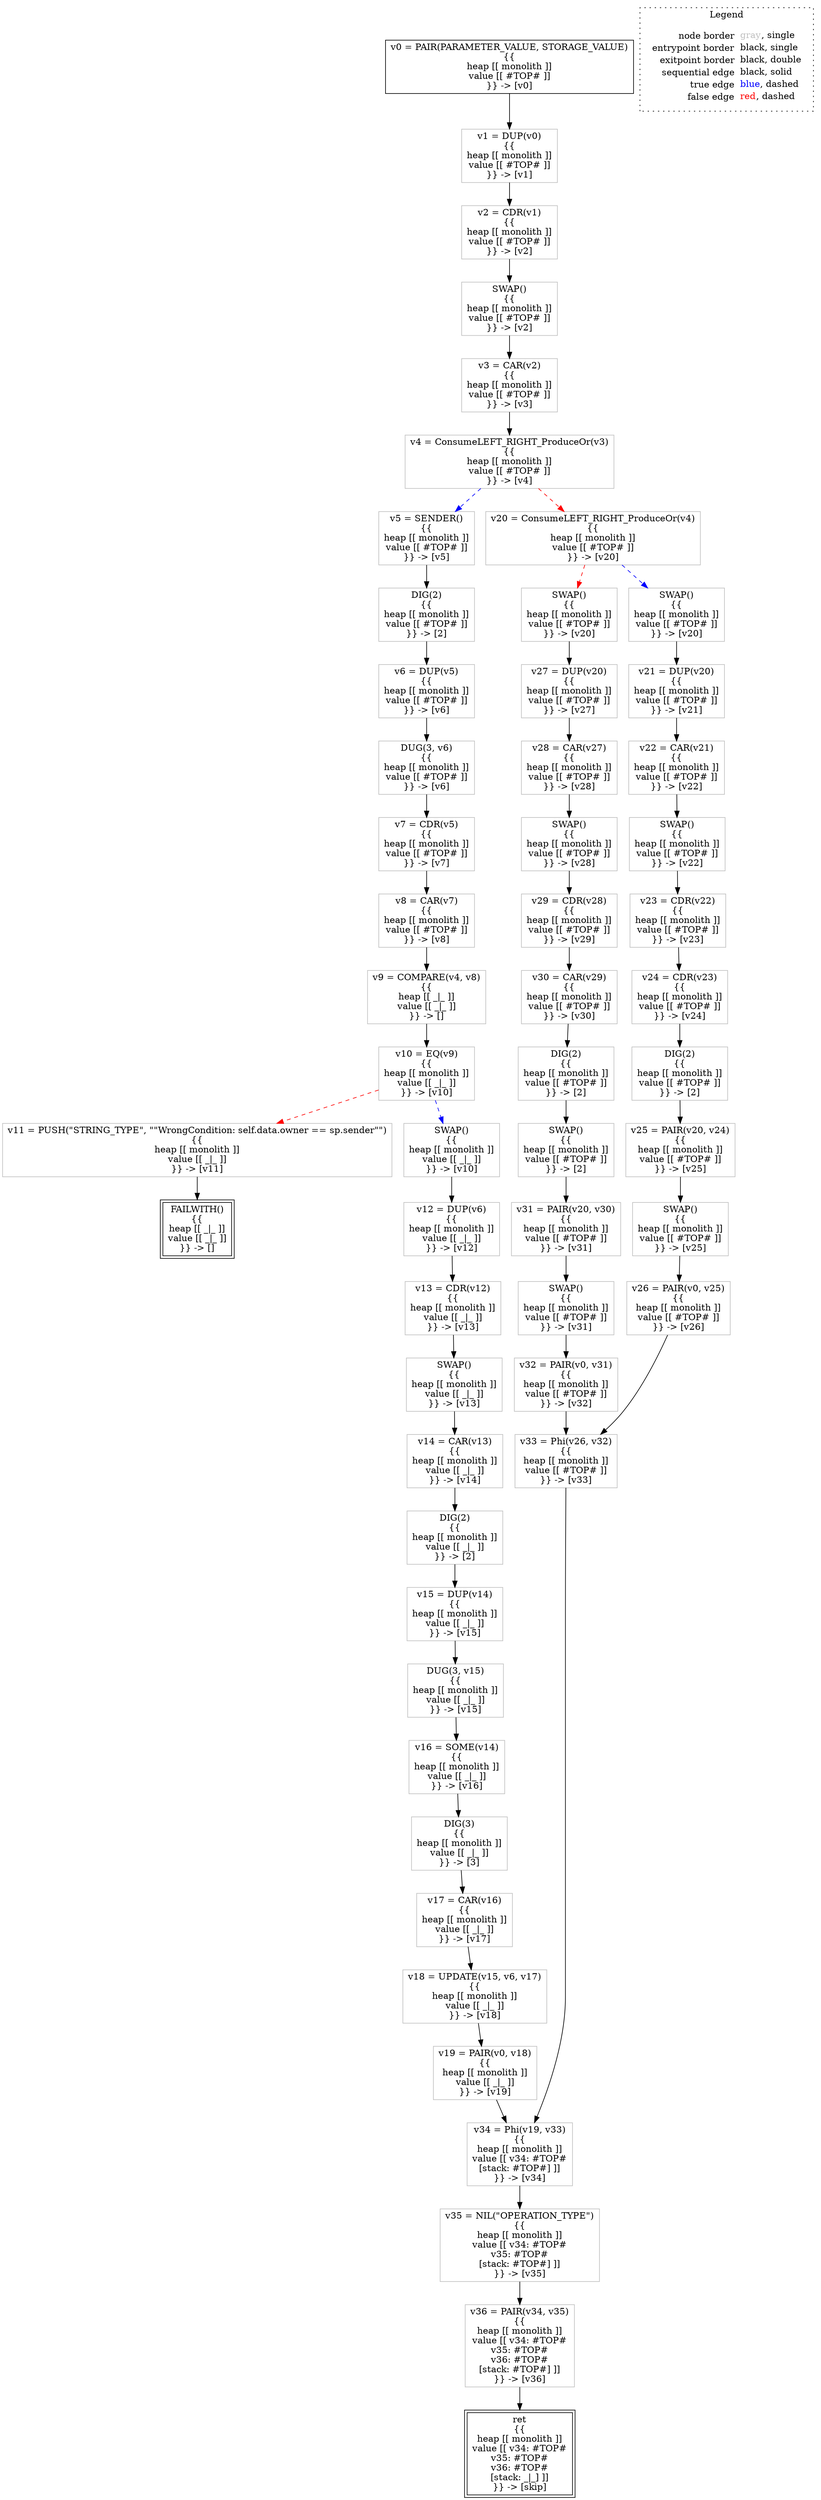 digraph {
	"node0" [shape="rect",color="black",label=<v0 = PAIR(PARAMETER_VALUE, STORAGE_VALUE)<BR/>{{<BR/>heap [[ monolith ]]<BR/>value [[ #TOP# ]]<BR/>}} -&gt; [v0]>];
	"node1" [shape="rect",color="gray",label=<SWAP()<BR/>{{<BR/>heap [[ monolith ]]<BR/>value [[ #TOP# ]]<BR/>}} -&gt; [v25]>];
	"node2" [shape="rect",color="gray",label=<v24 = CDR(v23)<BR/>{{<BR/>heap [[ monolith ]]<BR/>value [[ #TOP# ]]<BR/>}} -&gt; [v24]>];
	"node3" [shape="rect",color="gray",label=<v25 = PAIR(v20, v24)<BR/>{{<BR/>heap [[ monolith ]]<BR/>value [[ #TOP# ]]<BR/>}} -&gt; [v25]>];
	"node4" [shape="rect",color="gray",label=<DIG(2)<BR/>{{<BR/>heap [[ monolith ]]<BR/>value [[ #TOP# ]]<BR/>}} -&gt; [2]>];
	"node5" [shape="rect",color="gray",label=<v29 = CDR(v28)<BR/>{{<BR/>heap [[ monolith ]]<BR/>value [[ #TOP# ]]<BR/>}} -&gt; [v29]>];
	"node6" [shape="rect",color="gray",label=<SWAP()<BR/>{{<BR/>heap [[ monolith ]]<BR/>value [[ #TOP# ]]<BR/>}} -&gt; [v20]>];
	"node7" [shape="rect",color="gray",label=<v23 = CDR(v22)<BR/>{{<BR/>heap [[ monolith ]]<BR/>value [[ #TOP# ]]<BR/>}} -&gt; [v23]>];
	"node8" [shape="rect",color="gray",label=<DIG(2)<BR/>{{<BR/>heap [[ monolith ]]<BR/>value [[ _|_ ]]<BR/>}} -&gt; [2]>];
	"node9" [shape="rect",color="gray",label=<v15 = DUP(v14)<BR/>{{<BR/>heap [[ monolith ]]<BR/>value [[ _|_ ]]<BR/>}} -&gt; [v15]>];
	"node10" [shape="rect",color="gray",label=<DUG(3, v15)<BR/>{{<BR/>heap [[ monolith ]]<BR/>value [[ _|_ ]]<BR/>}} -&gt; [v15]>];
	"node11" [shape="rect",color="gray",label=<v11 = PUSH(&quot;STRING_TYPE&quot;, &quot;&quot;WrongCondition: self.data.owner == sp.sender&quot;&quot;)<BR/>{{<BR/>heap [[ monolith ]]<BR/>value [[ _|_ ]]<BR/>}} -&gt; [v11]>];
	"node12" [shape="rect",color="gray",label=<SWAP()<BR/>{{<BR/>heap [[ monolith ]]<BR/>value [[ _|_ ]]<BR/>}} -&gt; [v10]>];
	"node13" [shape="rect",color="gray",label=<SWAP()<BR/>{{<BR/>heap [[ monolith ]]<BR/>value [[ #TOP# ]]<BR/>}} -&gt; [2]>];
	"node14" [shape="rect",color="gray",label=<v10 = EQ(v9)<BR/>{{<BR/>heap [[ monolith ]]<BR/>value [[ _|_ ]]<BR/>}} -&gt; [v10]>];
	"node15" [shape="rect",color="gray",label=<DUG(3, v6)<BR/>{{<BR/>heap [[ monolith ]]<BR/>value [[ #TOP# ]]<BR/>}} -&gt; [v6]>];
	"node16" [shape="rect",color="gray",label=<v6 = DUP(v5)<BR/>{{<BR/>heap [[ monolith ]]<BR/>value [[ #TOP# ]]<BR/>}} -&gt; [v6]>];
	"node17" [shape="rect",color="black",peripheries="2",label=<ret<BR/>{{<BR/>heap [[ monolith ]]<BR/>value [[ v34: #TOP#<BR/>v35: #TOP#<BR/>v36: #TOP#<BR/>[stack: _|_] ]]<BR/>}} -&gt; [skip]>];
	"node18" [shape="rect",color="gray",label=<v9 = COMPARE(v4, v8)<BR/>{{<BR/>heap [[ _|_ ]]<BR/>value [[ _|_ ]]<BR/>}} -&gt; []>];
	"node19" [shape="rect",color="gray",label=<v27 = DUP(v20)<BR/>{{<BR/>heap [[ monolith ]]<BR/>value [[ #TOP# ]]<BR/>}} -&gt; [v27]>];
	"node20" [shape="rect",color="gray",label=<SWAP()<BR/>{{<BR/>heap [[ monolith ]]<BR/>value [[ _|_ ]]<BR/>}} -&gt; [v13]>];
	"node21" [shape="rect",color="gray",label=<DIG(2)<BR/>{{<BR/>heap [[ monolith ]]<BR/>value [[ #TOP# ]]<BR/>}} -&gt; [2]>];
	"node22" [shape="rect",color="gray",label=<v8 = CAR(v7)<BR/>{{<BR/>heap [[ monolith ]]<BR/>value [[ #TOP# ]]<BR/>}} -&gt; [v8]>];
	"node23" [shape="rect",color="gray",label=<SWAP()<BR/>{{<BR/>heap [[ monolith ]]<BR/>value [[ #TOP# ]]<BR/>}} -&gt; [v20]>];
	"node24" [shape="rect",color="gray",label=<v5 = SENDER()<BR/>{{<BR/>heap [[ monolith ]]<BR/>value [[ #TOP# ]]<BR/>}} -&gt; [v5]>];
	"node25" [shape="rect",color="gray",label=<v31 = PAIR(v20, v30)<BR/>{{<BR/>heap [[ monolith ]]<BR/>value [[ #TOP# ]]<BR/>}} -&gt; [v31]>];
	"node26" [shape="rect",color="gray",label=<SWAP()<BR/>{{<BR/>heap [[ monolith ]]<BR/>value [[ #TOP# ]]<BR/>}} -&gt; [v2]>];
	"node27" [shape="rect",color="gray",label=<v34 = Phi(v19, v33)<BR/>{{<BR/>heap [[ monolith ]]<BR/>value [[ v34: #TOP#<BR/>[stack: #TOP#] ]]<BR/>}} -&gt; [v34]>];
	"node28" [shape="rect",color="gray",label=<v7 = CDR(v5)<BR/>{{<BR/>heap [[ monolith ]]<BR/>value [[ #TOP# ]]<BR/>}} -&gt; [v7]>];
	"node29" [shape="rect",color="gray",label=<v4 = ConsumeLEFT_RIGHT_ProduceOr(v3)<BR/>{{<BR/>heap [[ monolith ]]<BR/>value [[ #TOP# ]]<BR/>}} -&gt; [v4]>];
	"node30" [shape="rect",color="gray",label=<v16 = SOME(v14)<BR/>{{<BR/>heap [[ monolith ]]<BR/>value [[ _|_ ]]<BR/>}} -&gt; [v16]>];
	"node31" [shape="rect",color="gray",label=<v13 = CDR(v12)<BR/>{{<BR/>heap [[ monolith ]]<BR/>value [[ _|_ ]]<BR/>}} -&gt; [v13]>];
	"node32" [shape="rect",color="gray",label=<v28 = CAR(v27)<BR/>{{<BR/>heap [[ monolith ]]<BR/>value [[ #TOP# ]]<BR/>}} -&gt; [v28]>];
	"node33" [shape="rect",color="black",peripheries="2",label=<FAILWITH()<BR/>{{<BR/>heap [[ _|_ ]]<BR/>value [[ _|_ ]]<BR/>}} -&gt; []>];
	"node34" [shape="rect",color="gray",label=<v3 = CAR(v2)<BR/>{{<BR/>heap [[ monolith ]]<BR/>value [[ #TOP# ]]<BR/>}} -&gt; [v3]>];
	"node35" [shape="rect",color="gray",label=<v14 = CAR(v13)<BR/>{{<BR/>heap [[ monolith ]]<BR/>value [[ _|_ ]]<BR/>}} -&gt; [v14]>];
	"node36" [shape="rect",color="gray",label=<v26 = PAIR(v0, v25)<BR/>{{<BR/>heap [[ monolith ]]<BR/>value [[ #TOP# ]]<BR/>}} -&gt; [v26]>];
	"node37" [shape="rect",color="gray",label=<v32 = PAIR(v0, v31)<BR/>{{<BR/>heap [[ monolith ]]<BR/>value [[ #TOP# ]]<BR/>}} -&gt; [v32]>];
	"node38" [shape="rect",color="gray",label=<v22 = CAR(v21)<BR/>{{<BR/>heap [[ monolith ]]<BR/>value [[ #TOP# ]]<BR/>}} -&gt; [v22]>];
	"node39" [shape="rect",color="gray",label=<DIG(3)<BR/>{{<BR/>heap [[ monolith ]]<BR/>value [[ _|_ ]]<BR/>}} -&gt; [3]>];
	"node40" [shape="rect",color="gray",label=<DIG(2)<BR/>{{<BR/>heap [[ monolith ]]<BR/>value [[ #TOP# ]]<BR/>}} -&gt; [2]>];
	"node41" [shape="rect",color="gray",label=<v21 = DUP(v20)<BR/>{{<BR/>heap [[ monolith ]]<BR/>value [[ #TOP# ]]<BR/>}} -&gt; [v21]>];
	"node42" [shape="rect",color="gray",label=<v33 = Phi(v26, v32)<BR/>{{<BR/>heap [[ monolith ]]<BR/>value [[ #TOP# ]]<BR/>}} -&gt; [v33]>];
	"node43" [shape="rect",color="gray",label=<v17 = CAR(v16)<BR/>{{<BR/>heap [[ monolith ]]<BR/>value [[ _|_ ]]<BR/>}} -&gt; [v17]>];
	"node44" [shape="rect",color="gray",label=<v19 = PAIR(v0, v18)<BR/>{{<BR/>heap [[ monolith ]]<BR/>value [[ _|_ ]]<BR/>}} -&gt; [v19]>];
	"node45" [shape="rect",color="gray",label=<SWAP()<BR/>{{<BR/>heap [[ monolith ]]<BR/>value [[ #TOP# ]]<BR/>}} -&gt; [v22]>];
	"node46" [shape="rect",color="gray",label=<SWAP()<BR/>{{<BR/>heap [[ monolith ]]<BR/>value [[ #TOP# ]]<BR/>}} -&gt; [v28]>];
	"node47" [shape="rect",color="gray",label=<SWAP()<BR/>{{<BR/>heap [[ monolith ]]<BR/>value [[ #TOP# ]]<BR/>}} -&gt; [v31]>];
	"node48" [shape="rect",color="gray",label=<v36 = PAIR(v34, v35)<BR/>{{<BR/>heap [[ monolith ]]<BR/>value [[ v34: #TOP#<BR/>v35: #TOP#<BR/>v36: #TOP#<BR/>[stack: #TOP#] ]]<BR/>}} -&gt; [v36]>];
	"node49" [shape="rect",color="gray",label=<v2 = CDR(v1)<BR/>{{<BR/>heap [[ monolith ]]<BR/>value [[ #TOP# ]]<BR/>}} -&gt; [v2]>];
	"node50" [shape="rect",color="gray",label=<v35 = NIL(&quot;OPERATION_TYPE&quot;)<BR/>{{<BR/>heap [[ monolith ]]<BR/>value [[ v34: #TOP#<BR/>v35: #TOP#<BR/>[stack: #TOP#] ]]<BR/>}} -&gt; [v35]>];
	"node51" [shape="rect",color="gray",label=<v30 = CAR(v29)<BR/>{{<BR/>heap [[ monolith ]]<BR/>value [[ #TOP# ]]<BR/>}} -&gt; [v30]>];
	"node52" [shape="rect",color="gray",label=<v12 = DUP(v6)<BR/>{{<BR/>heap [[ monolith ]]<BR/>value [[ _|_ ]]<BR/>}} -&gt; [v12]>];
	"node53" [shape="rect",color="gray",label=<v1 = DUP(v0)<BR/>{{<BR/>heap [[ monolith ]]<BR/>value [[ #TOP# ]]<BR/>}} -&gt; [v1]>];
	"node54" [shape="rect",color="gray",label=<v18 = UPDATE(v15, v6, v17)<BR/>{{<BR/>heap [[ monolith ]]<BR/>value [[ _|_ ]]<BR/>}} -&gt; [v18]>];
	"node55" [shape="rect",color="gray",label=<v20 = ConsumeLEFT_RIGHT_ProduceOr(v4)<BR/>{{<BR/>heap [[ monolith ]]<BR/>value [[ #TOP# ]]<BR/>}} -&gt; [v20]>];
	"node1" -> "node36" [color="black"];
	"node2" -> "node21" [color="black"];
	"node3" -> "node1" [color="black"];
	"node4" -> "node13" [color="black"];
	"node5" -> "node51" [color="black"];
	"node6" -> "node19" [color="black"];
	"node7" -> "node2" [color="black"];
	"node8" -> "node9" [color="black"];
	"node9" -> "node10" [color="black"];
	"node10" -> "node30" [color="black"];
	"node11" -> "node33" [color="black"];
	"node12" -> "node52" [color="black"];
	"node13" -> "node25" [color="black"];
	"node14" -> "node11" [color="red",style="dashed"];
	"node14" -> "node12" [color="blue",style="dashed"];
	"node15" -> "node28" [color="black"];
	"node0" -> "node53" [color="black"];
	"node16" -> "node15" [color="black"];
	"node18" -> "node14" [color="black"];
	"node19" -> "node32" [color="black"];
	"node20" -> "node35" [color="black"];
	"node21" -> "node3" [color="black"];
	"node22" -> "node18" [color="black"];
	"node23" -> "node41" [color="black"];
	"node24" -> "node40" [color="black"];
	"node25" -> "node47" [color="black"];
	"node26" -> "node34" [color="black"];
	"node27" -> "node50" [color="black"];
	"node28" -> "node22" [color="black"];
	"node29" -> "node24" [color="blue",style="dashed"];
	"node29" -> "node55" [color="red",style="dashed"];
	"node30" -> "node39" [color="black"];
	"node31" -> "node20" [color="black"];
	"node32" -> "node46" [color="black"];
	"node34" -> "node29" [color="black"];
	"node35" -> "node8" [color="black"];
	"node36" -> "node42" [color="black"];
	"node37" -> "node42" [color="black"];
	"node38" -> "node45" [color="black"];
	"node39" -> "node43" [color="black"];
	"node40" -> "node16" [color="black"];
	"node41" -> "node38" [color="black"];
	"node42" -> "node27" [color="black"];
	"node43" -> "node54" [color="black"];
	"node44" -> "node27" [color="black"];
	"node45" -> "node7" [color="black"];
	"node46" -> "node5" [color="black"];
	"node47" -> "node37" [color="black"];
	"node48" -> "node17" [color="black"];
	"node49" -> "node26" [color="black"];
	"node50" -> "node48" [color="black"];
	"node51" -> "node4" [color="black"];
	"node52" -> "node31" [color="black"];
	"node53" -> "node49" [color="black"];
	"node54" -> "node44" [color="black"];
	"node55" -> "node23" [color="blue",style="dashed"];
	"node55" -> "node6" [color="red",style="dashed"];
subgraph cluster_legend {
	label="Legend";
	style=dotted;
	node [shape=plaintext];
	"legend" [label=<<table border="0" cellpadding="2" cellspacing="0" cellborder="0"><tr><td align="right">node border&nbsp;</td><td align="left"><font color="gray">gray</font>, single</td></tr><tr><td align="right">entrypoint border&nbsp;</td><td align="left"><font color="black">black</font>, single</td></tr><tr><td align="right">exitpoint border&nbsp;</td><td align="left"><font color="black">black</font>, double</td></tr><tr><td align="right">sequential edge&nbsp;</td><td align="left"><font color="black">black</font>, solid</td></tr><tr><td align="right">true edge&nbsp;</td><td align="left"><font color="blue">blue</font>, dashed</td></tr><tr><td align="right">false edge&nbsp;</td><td align="left"><font color="red">red</font>, dashed</td></tr></table>>];
}

}
